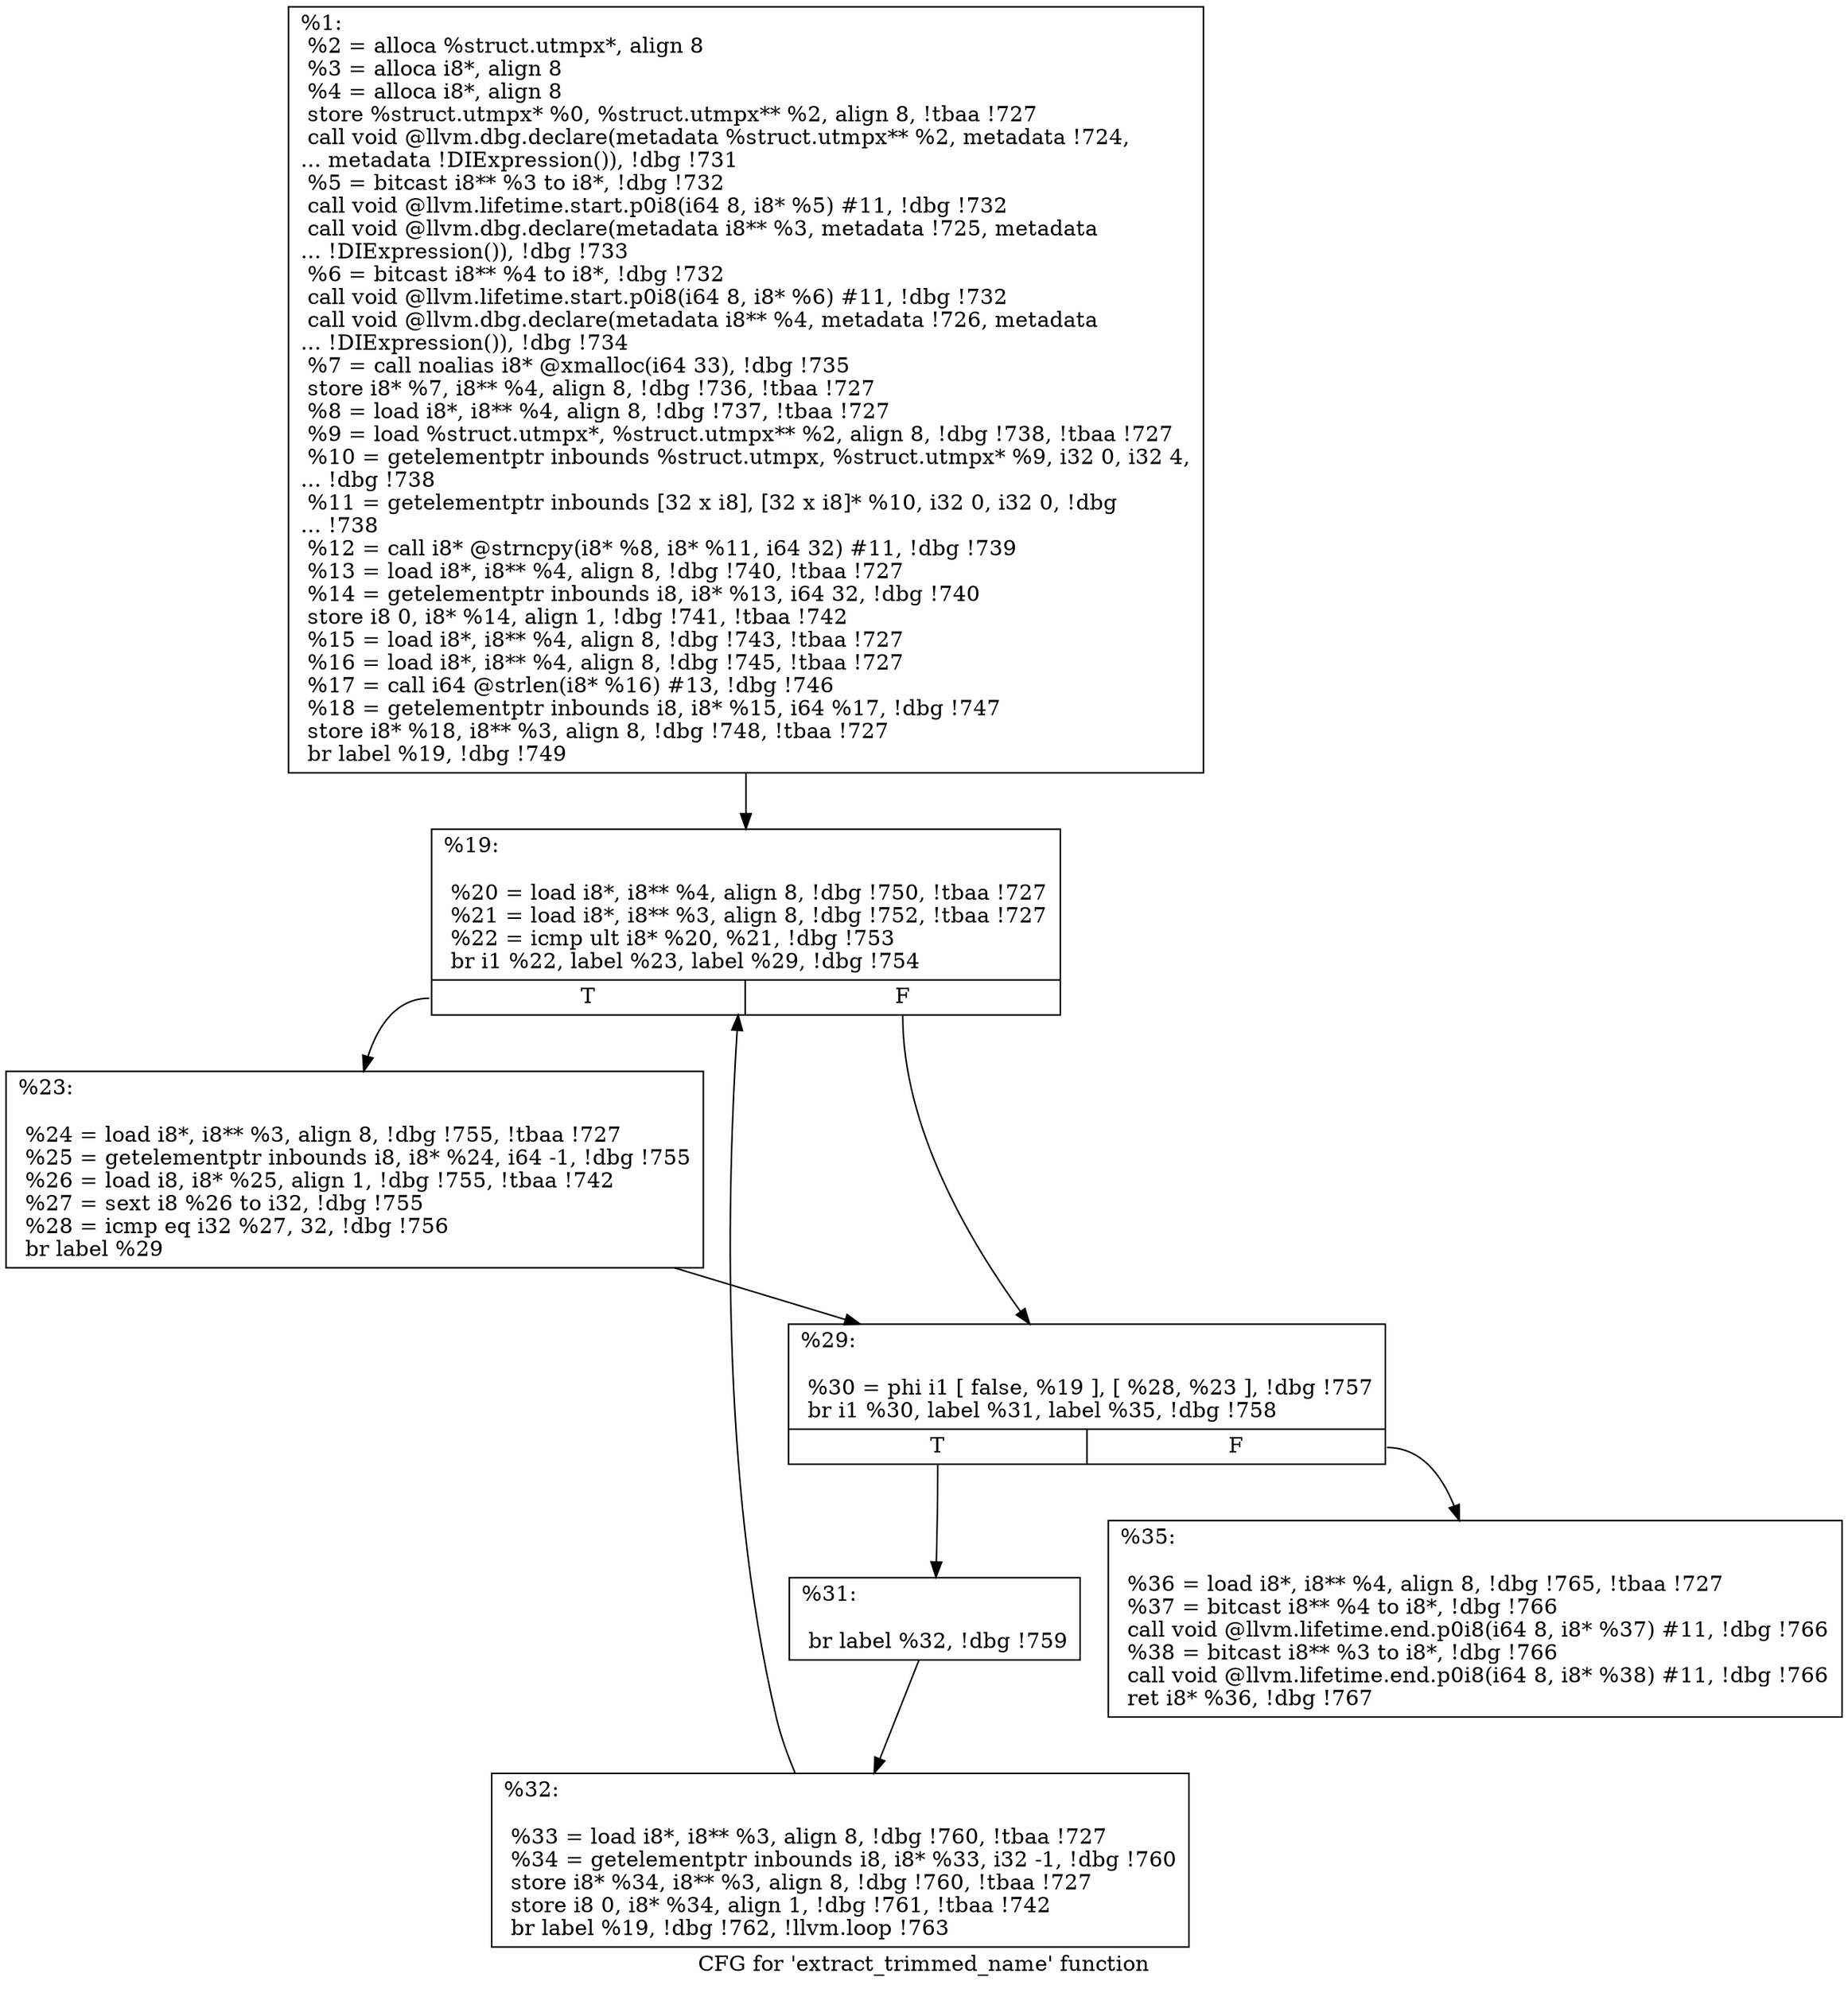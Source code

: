 digraph "CFG for 'extract_trimmed_name' function" {
	label="CFG for 'extract_trimmed_name' function";

	Node0x2291340 [shape=record,label="{%1:\l  %2 = alloca %struct.utmpx*, align 8\l  %3 = alloca i8*, align 8\l  %4 = alloca i8*, align 8\l  store %struct.utmpx* %0, %struct.utmpx** %2, align 8, !tbaa !727\l  call void @llvm.dbg.declare(metadata %struct.utmpx** %2, metadata !724,\l... metadata !DIExpression()), !dbg !731\l  %5 = bitcast i8** %3 to i8*, !dbg !732\l  call void @llvm.lifetime.start.p0i8(i64 8, i8* %5) #11, !dbg !732\l  call void @llvm.dbg.declare(metadata i8** %3, metadata !725, metadata\l... !DIExpression()), !dbg !733\l  %6 = bitcast i8** %4 to i8*, !dbg !732\l  call void @llvm.lifetime.start.p0i8(i64 8, i8* %6) #11, !dbg !732\l  call void @llvm.dbg.declare(metadata i8** %4, metadata !726, metadata\l... !DIExpression()), !dbg !734\l  %7 = call noalias i8* @xmalloc(i64 33), !dbg !735\l  store i8* %7, i8** %4, align 8, !dbg !736, !tbaa !727\l  %8 = load i8*, i8** %4, align 8, !dbg !737, !tbaa !727\l  %9 = load %struct.utmpx*, %struct.utmpx** %2, align 8, !dbg !738, !tbaa !727\l  %10 = getelementptr inbounds %struct.utmpx, %struct.utmpx* %9, i32 0, i32 4,\l... !dbg !738\l  %11 = getelementptr inbounds [32 x i8], [32 x i8]* %10, i32 0, i32 0, !dbg\l... !738\l  %12 = call i8* @strncpy(i8* %8, i8* %11, i64 32) #11, !dbg !739\l  %13 = load i8*, i8** %4, align 8, !dbg !740, !tbaa !727\l  %14 = getelementptr inbounds i8, i8* %13, i64 32, !dbg !740\l  store i8 0, i8* %14, align 1, !dbg !741, !tbaa !742\l  %15 = load i8*, i8** %4, align 8, !dbg !743, !tbaa !727\l  %16 = load i8*, i8** %4, align 8, !dbg !745, !tbaa !727\l  %17 = call i64 @strlen(i8* %16) #13, !dbg !746\l  %18 = getelementptr inbounds i8, i8* %15, i64 %17, !dbg !747\l  store i8* %18, i8** %3, align 8, !dbg !748, !tbaa !727\l  br label %19, !dbg !749\l}"];
	Node0x2291340 -> Node0x2296db0;
	Node0x2296db0 [shape=record,label="{%19:\l\l  %20 = load i8*, i8** %4, align 8, !dbg !750, !tbaa !727\l  %21 = load i8*, i8** %3, align 8, !dbg !752, !tbaa !727\l  %22 = icmp ult i8* %20, %21, !dbg !753\l  br i1 %22, label %23, label %29, !dbg !754\l|{<s0>T|<s1>F}}"];
	Node0x2296db0:s0 -> Node0x229a4b0;
	Node0x2296db0:s1 -> Node0x229a500;
	Node0x229a4b0 [shape=record,label="{%23:\l\l  %24 = load i8*, i8** %3, align 8, !dbg !755, !tbaa !727\l  %25 = getelementptr inbounds i8, i8* %24, i64 -1, !dbg !755\l  %26 = load i8, i8* %25, align 1, !dbg !755, !tbaa !742\l  %27 = sext i8 %26 to i32, !dbg !755\l  %28 = icmp eq i32 %27, 32, !dbg !756\l  br label %29\l}"];
	Node0x229a4b0 -> Node0x229a500;
	Node0x229a500 [shape=record,label="{%29:\l\l  %30 = phi i1 [ false, %19 ], [ %28, %23 ], !dbg !757\l  br i1 %30, label %31, label %35, !dbg !758\l|{<s0>T|<s1>F}}"];
	Node0x229a500:s0 -> Node0x229a550;
	Node0x229a500:s1 -> Node0x229a5f0;
	Node0x229a550 [shape=record,label="{%31:\l\l  br label %32, !dbg !759\l}"];
	Node0x229a550 -> Node0x229a5a0;
	Node0x229a5a0 [shape=record,label="{%32:\l\l  %33 = load i8*, i8** %3, align 8, !dbg !760, !tbaa !727\l  %34 = getelementptr inbounds i8, i8* %33, i32 -1, !dbg !760\l  store i8* %34, i8** %3, align 8, !dbg !760, !tbaa !727\l  store i8 0, i8* %34, align 1, !dbg !761, !tbaa !742\l  br label %19, !dbg !762, !llvm.loop !763\l}"];
	Node0x229a5a0 -> Node0x2296db0;
	Node0x229a5f0 [shape=record,label="{%35:\l\l  %36 = load i8*, i8** %4, align 8, !dbg !765, !tbaa !727\l  %37 = bitcast i8** %4 to i8*, !dbg !766\l  call void @llvm.lifetime.end.p0i8(i64 8, i8* %37) #11, !dbg !766\l  %38 = bitcast i8** %3 to i8*, !dbg !766\l  call void @llvm.lifetime.end.p0i8(i64 8, i8* %38) #11, !dbg !766\l  ret i8* %36, !dbg !767\l}"];
}
